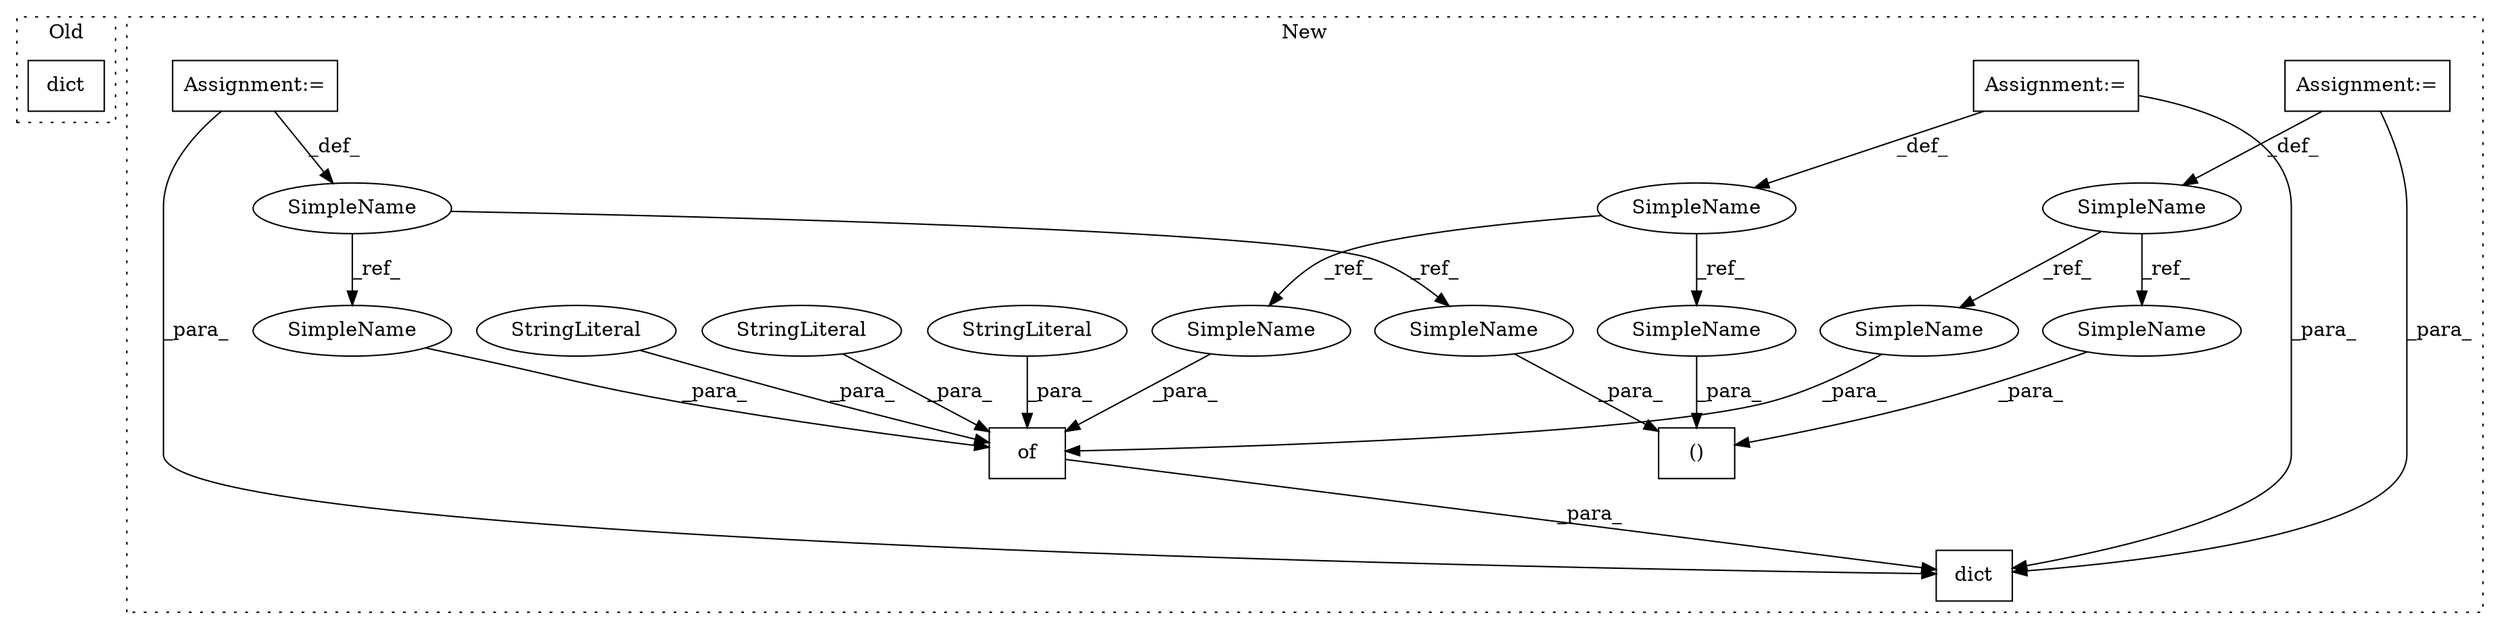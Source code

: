 digraph G {
subgraph cluster0 {
1 [label="dict" a="32" s="4875,4914" l="5,1" shape="box"];
label = "Old";
style="dotted";
}
subgraph cluster1 {
2 [label="()" a="106" s="3735" l="44" shape="box"];
3 [label="Assignment:=" a="7" s="3662" l="6" shape="box"];
4 [label="SimpleName" a="42" s="3662" l="6" shape="ellipse"];
5 [label="of" a="32" s="3874,3924" l="3,1" shape="box"];
6 [label="dict" a="32" s="3832,3925" l="5,1" shape="box"];
7 [label="SimpleName" a="42" s="3600" l="4" shape="ellipse"];
8 [label="SimpleName" a="42" s="3614" l="8" shape="ellipse"];
9 [label="StringLiteral" a="45" s="3909" l="8" shape="ellipse"];
10 [label="Assignment:=" a="7" s="3600" l="4" shape="box"];
11 [label="Assignment:=" a="7" s="3614" l="8" shape="box"];
12 [label="StringLiteral" a="45" s="3877" l="10" shape="ellipse"];
13 [label="StringLiteral" a="45" s="3897" l="6" shape="ellipse"];
14 [label="SimpleName" a="42" s="3904" l="4" shape="ellipse"];
15 [label="SimpleName" a="42" s="3775" l="4" shape="ellipse"];
16 [label="SimpleName" a="42" s="3888" l="8" shape="ellipse"];
17 [label="SimpleName" a="42" s="3735" l="8" shape="ellipse"];
18 [label="SimpleName" a="42" s="3756" l="6" shape="ellipse"];
19 [label="SimpleName" a="42" s="3918" l="6" shape="ellipse"];
label = "New";
style="dotted";
}
3 -> 4 [label="_def_"];
3 -> 6 [label="_para_"];
4 -> 18 [label="_ref_"];
4 -> 19 [label="_ref_"];
5 -> 6 [label="_para_"];
7 -> 14 [label="_ref_"];
7 -> 15 [label="_ref_"];
8 -> 17 [label="_ref_"];
8 -> 16 [label="_ref_"];
9 -> 5 [label="_para_"];
10 -> 6 [label="_para_"];
10 -> 7 [label="_def_"];
11 -> 8 [label="_def_"];
11 -> 6 [label="_para_"];
12 -> 5 [label="_para_"];
13 -> 5 [label="_para_"];
14 -> 5 [label="_para_"];
15 -> 2 [label="_para_"];
16 -> 5 [label="_para_"];
17 -> 2 [label="_para_"];
18 -> 2 [label="_para_"];
19 -> 5 [label="_para_"];
}
